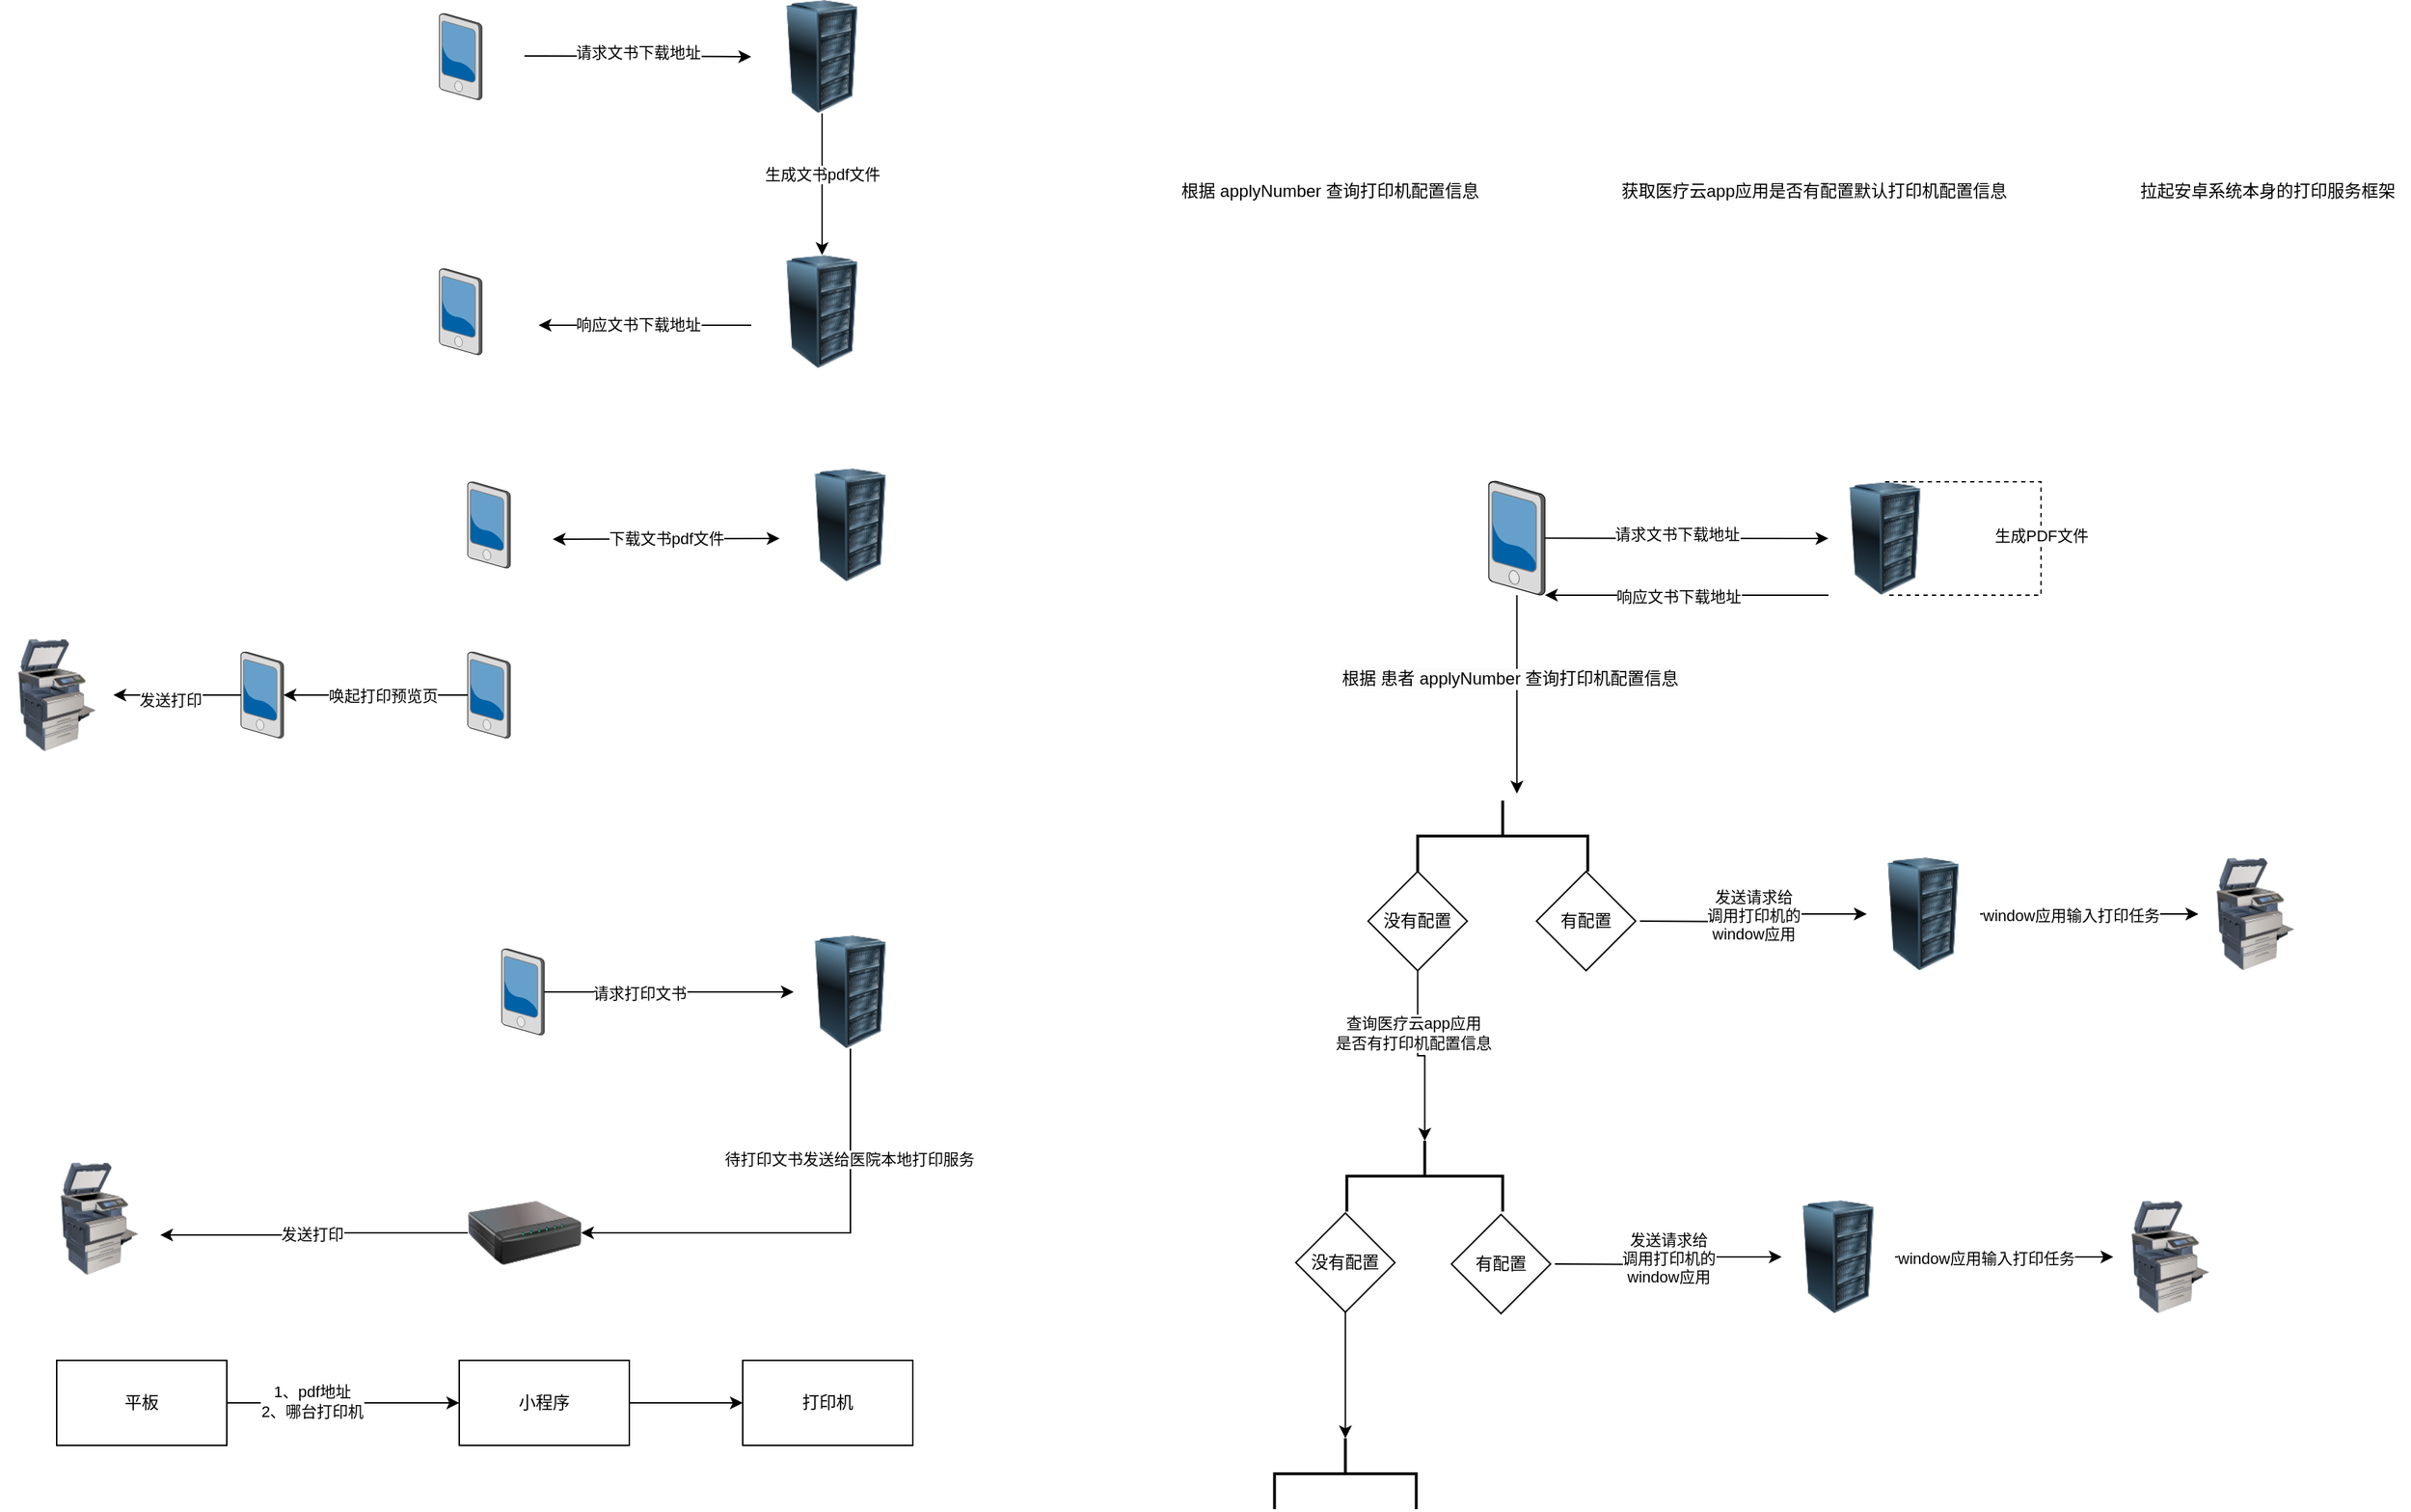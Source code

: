 <mxfile version="25.0.3">
  <diagram name="第 1 页" id="4Z4vOjG33hLCItT1rQMN">
    <mxGraphModel dx="1397" dy="812" grid="1" gridSize="10" guides="1" tooltips="1" connect="1" arrows="1" fold="1" page="1" pageScale="1" pageWidth="827" pageHeight="1169" math="0" shadow="0">
      <root>
        <mxCell id="0" />
        <mxCell id="1" parent="0" />
        <mxCell id="C9_ZeGXNqVljK5FA-xq8-1" value="" style="verticalLabelPosition=bottom;sketch=0;aspect=fixed;html=1;verticalAlign=top;strokeColor=none;align=center;outlineConnect=0;shape=mxgraph.citrix.pda;" parent="1" vertex="1">
          <mxGeometry x="340" y="119.5" width="30" height="61" as="geometry" />
        </mxCell>
        <mxCell id="C9_ZeGXNqVljK5FA-xq8-7" value="" style="edgeStyle=orthogonalEdgeStyle;rounded=0;orthogonalLoop=1;jettySize=auto;html=1;" parent="1" source="C9_ZeGXNqVljK5FA-xq8-2" target="C9_ZeGXNqVljK5FA-xq8-6" edge="1">
          <mxGeometry relative="1" as="geometry" />
        </mxCell>
        <mxCell id="C9_ZeGXNqVljK5FA-xq8-8" value="生成文书pdf文件" style="edgeLabel;html=1;align=center;verticalAlign=middle;resizable=0;points=[];" parent="C9_ZeGXNqVljK5FA-xq8-7" vertex="1" connectable="0">
          <mxGeometry x="-0.14" relative="1" as="geometry">
            <mxPoint as="offset" />
          </mxGeometry>
        </mxCell>
        <mxCell id="C9_ZeGXNqVljK5FA-xq8-2" value="" style="image;html=1;image=img/lib/clip_art/computers/Server_Rack_128x128.png" parent="1" vertex="1">
          <mxGeometry x="570" y="110" width="80" height="80" as="geometry" />
        </mxCell>
        <mxCell id="C9_ZeGXNqVljK5FA-xq8-3" value="" style="image;html=1;image=img/lib/clip_art/computers/Printer_Commercial_128x128.png" parent="1" vertex="1">
          <mxGeometry x="30" y="560.5" width="80" height="80" as="geometry" />
        </mxCell>
        <mxCell id="C9_ZeGXNqVljK5FA-xq8-4" value="" style="endArrow=classic;html=1;rounded=0;" parent="1" edge="1">
          <mxGeometry width="50" height="50" relative="1" as="geometry">
            <mxPoint x="400" y="149.5" as="sourcePoint" />
            <mxPoint x="560" y="150" as="targetPoint" />
          </mxGeometry>
        </mxCell>
        <mxCell id="C9_ZeGXNqVljK5FA-xq8-5" value="请求文书下载地址" style="edgeLabel;html=1;align=center;verticalAlign=middle;resizable=0;points=[];" parent="C9_ZeGXNqVljK5FA-xq8-4" vertex="1" connectable="0">
          <mxGeometry x="-0.363" y="3" relative="1" as="geometry">
            <mxPoint x="29" as="offset" />
          </mxGeometry>
        </mxCell>
        <mxCell id="C9_ZeGXNqVljK5FA-xq8-6" value="" style="image;html=1;image=img/lib/clip_art/computers/Server_Rack_128x128.png" parent="1" vertex="1">
          <mxGeometry x="570" y="290" width="80" height="80" as="geometry" />
        </mxCell>
        <mxCell id="C9_ZeGXNqVljK5FA-xq8-9" value="" style="verticalLabelPosition=bottom;sketch=0;aspect=fixed;html=1;verticalAlign=top;strokeColor=none;align=center;outlineConnect=0;shape=mxgraph.citrix.pda;" parent="1" vertex="1">
          <mxGeometry x="340" y="299.5" width="30" height="61" as="geometry" />
        </mxCell>
        <mxCell id="C9_ZeGXNqVljK5FA-xq8-10" value="" style="endArrow=classic;html=1;rounded=0;" parent="1" edge="1">
          <mxGeometry width="50" height="50" relative="1" as="geometry">
            <mxPoint x="560" y="339.5" as="sourcePoint" />
            <mxPoint x="410" y="339.5" as="targetPoint" />
          </mxGeometry>
        </mxCell>
        <mxCell id="C9_ZeGXNqVljK5FA-xq8-11" value="响应文书下载地址" style="edgeLabel;html=1;align=center;verticalAlign=middle;resizable=0;points=[];" parent="C9_ZeGXNqVljK5FA-xq8-10" vertex="1" connectable="0">
          <mxGeometry x="0.307" y="-1" relative="1" as="geometry">
            <mxPoint x="18" as="offset" />
          </mxGeometry>
        </mxCell>
        <mxCell id="C9_ZeGXNqVljK5FA-xq8-12" value="" style="verticalLabelPosition=bottom;sketch=0;aspect=fixed;html=1;verticalAlign=top;strokeColor=none;align=center;outlineConnect=0;shape=mxgraph.citrix.pda;" parent="1" vertex="1">
          <mxGeometry x="360" y="450" width="30" height="61" as="geometry" />
        </mxCell>
        <mxCell id="C9_ZeGXNqVljK5FA-xq8-13" value="" style="image;html=1;image=img/lib/clip_art/computers/Server_Rack_128x128.png" parent="1" vertex="1">
          <mxGeometry x="590" y="440.5" width="80" height="80" as="geometry" />
        </mxCell>
        <mxCell id="C9_ZeGXNqVljK5FA-xq8-16" value="" style="endArrow=classic;startArrow=classic;html=1;rounded=0;" parent="1" edge="1">
          <mxGeometry width="50" height="50" relative="1" as="geometry">
            <mxPoint x="420" y="490.5" as="sourcePoint" />
            <mxPoint x="580" y="490" as="targetPoint" />
          </mxGeometry>
        </mxCell>
        <mxCell id="C9_ZeGXNqVljK5FA-xq8-17" value="下载文书pdf文件" style="edgeLabel;html=1;align=center;verticalAlign=middle;resizable=0;points=[];" parent="C9_ZeGXNqVljK5FA-xq8-16" vertex="1" connectable="0">
          <mxGeometry x="-0.475" y="1" relative="1" as="geometry">
            <mxPoint x="38" as="offset" />
          </mxGeometry>
        </mxCell>
        <mxCell id="C9_ZeGXNqVljK5FA-xq8-20" value="" style="edgeStyle=orthogonalEdgeStyle;rounded=0;orthogonalLoop=1;jettySize=auto;html=1;" parent="1" source="C9_ZeGXNqVljK5FA-xq8-18" target="C9_ZeGXNqVljK5FA-xq8-19" edge="1">
          <mxGeometry relative="1" as="geometry">
            <mxPoint x="280" y="600.5" as="targetPoint" />
          </mxGeometry>
        </mxCell>
        <mxCell id="C9_ZeGXNqVljK5FA-xq8-21" value="唤起打印预览页" style="edgeLabel;html=1;align=center;verticalAlign=middle;resizable=0;points=[];" parent="C9_ZeGXNqVljK5FA-xq8-20" vertex="1" connectable="0">
          <mxGeometry x="0.169" relative="1" as="geometry">
            <mxPoint x="16" as="offset" />
          </mxGeometry>
        </mxCell>
        <mxCell id="C9_ZeGXNqVljK5FA-xq8-18" value="" style="verticalLabelPosition=bottom;sketch=0;aspect=fixed;html=1;verticalAlign=top;strokeColor=none;align=center;outlineConnect=0;shape=mxgraph.citrix.pda;" parent="1" vertex="1">
          <mxGeometry x="360" y="570" width="30" height="61" as="geometry" />
        </mxCell>
        <mxCell id="C9_ZeGXNqVljK5FA-xq8-22" value="" style="edgeStyle=orthogonalEdgeStyle;rounded=0;orthogonalLoop=1;jettySize=auto;html=1;" parent="1" source="C9_ZeGXNqVljK5FA-xq8-19" target="C9_ZeGXNqVljK5FA-xq8-3" edge="1">
          <mxGeometry relative="1" as="geometry" />
        </mxCell>
        <mxCell id="C9_ZeGXNqVljK5FA-xq8-23" value="发送打印" style="edgeLabel;html=1;align=center;verticalAlign=middle;resizable=0;points=[];" parent="C9_ZeGXNqVljK5FA-xq8-22" vertex="1" connectable="0">
          <mxGeometry x="0.111" y="3" relative="1" as="geometry">
            <mxPoint as="offset" />
          </mxGeometry>
        </mxCell>
        <mxCell id="C9_ZeGXNqVljK5FA-xq8-19" value="" style="verticalLabelPosition=bottom;sketch=0;aspect=fixed;html=1;verticalAlign=top;strokeColor=none;align=center;outlineConnect=0;shape=mxgraph.citrix.pda;" parent="1" vertex="1">
          <mxGeometry x="200" y="570" width="30" height="61" as="geometry" />
        </mxCell>
        <mxCell id="C9_ZeGXNqVljK5FA-xq8-28" value="" style="edgeStyle=orthogonalEdgeStyle;rounded=0;orthogonalLoop=1;jettySize=auto;html=1;" parent="1" source="C9_ZeGXNqVljK5FA-xq8-24" target="C9_ZeGXNqVljK5FA-xq8-26" edge="1">
          <mxGeometry relative="1" as="geometry">
            <mxPoint x="494" y="810" as="targetPoint" />
          </mxGeometry>
        </mxCell>
        <mxCell id="C9_ZeGXNqVljK5FA-xq8-29" value="请求打印文书" style="edgeLabel;html=1;align=center;verticalAlign=middle;resizable=0;points=[];" parent="C9_ZeGXNqVljK5FA-xq8-28" vertex="1" connectable="0">
          <mxGeometry x="-0.239" relative="1" as="geometry">
            <mxPoint y="1" as="offset" />
          </mxGeometry>
        </mxCell>
        <mxCell id="C9_ZeGXNqVljK5FA-xq8-24" value="" style="verticalLabelPosition=bottom;sketch=0;aspect=fixed;html=1;verticalAlign=top;strokeColor=none;align=center;outlineConnect=0;shape=mxgraph.citrix.pda;" parent="1" vertex="1">
          <mxGeometry x="384" y="779.5" width="30" height="61" as="geometry" />
        </mxCell>
        <mxCell id="C9_ZeGXNqVljK5FA-xq8-25" value="" style="image;html=1;image=img/lib/clip_art/computers/Printer_Commercial_128x128.png" parent="1" vertex="1">
          <mxGeometry x="60" y="930" width="80" height="80" as="geometry" />
        </mxCell>
        <mxCell id="C9_ZeGXNqVljK5FA-xq8-30" value="" style="edgeStyle=orthogonalEdgeStyle;rounded=0;orthogonalLoop=1;jettySize=auto;html=1;entryX=1;entryY=0.5;entryDx=0;entryDy=0;" parent="1" source="C9_ZeGXNqVljK5FA-xq8-26" target="C9_ZeGXNqVljK5FA-xq8-27" edge="1">
          <mxGeometry relative="1" as="geometry">
            <mxPoint x="630" y="930" as="targetPoint" />
            <Array as="points">
              <mxPoint x="630" y="980" />
            </Array>
          </mxGeometry>
        </mxCell>
        <mxCell id="C9_ZeGXNqVljK5FA-xq8-31" value="待打印文书发送给医院本地打印服务" style="edgeLabel;html=1;align=center;verticalAlign=middle;resizable=0;points=[];" parent="C9_ZeGXNqVljK5FA-xq8-30" vertex="1" connectable="0">
          <mxGeometry x="-0.522" y="-1" relative="1" as="geometry">
            <mxPoint y="1" as="offset" />
          </mxGeometry>
        </mxCell>
        <mxCell id="C9_ZeGXNqVljK5FA-xq8-26" value="" style="image;html=1;image=img/lib/clip_art/computers/Server_Rack_128x128.png" parent="1" vertex="1">
          <mxGeometry x="590" y="770" width="80" height="80" as="geometry" />
        </mxCell>
        <mxCell id="C9_ZeGXNqVljK5FA-xq8-32" value="" style="edgeStyle=orthogonalEdgeStyle;rounded=0;orthogonalLoop=1;jettySize=auto;html=1;entryX=1.038;entryY=0.644;entryDx=0;entryDy=0;entryPerimeter=0;" parent="1" source="C9_ZeGXNqVljK5FA-xq8-27" target="C9_ZeGXNqVljK5FA-xq8-25" edge="1">
          <mxGeometry relative="1" as="geometry">
            <mxPoint x="280" y="980" as="targetPoint" />
            <Array as="points">
              <mxPoint x="250" y="980" />
              <mxPoint x="250" y="981" />
            </Array>
          </mxGeometry>
        </mxCell>
        <mxCell id="C9_ZeGXNqVljK5FA-xq8-33" value="发送打印" style="edgeLabel;html=1;align=center;verticalAlign=middle;resizable=0;points=[];" parent="C9_ZeGXNqVljK5FA-xq8-32" vertex="1" connectable="0">
          <mxGeometry x="0.396" y="-3" relative="1" as="geometry">
            <mxPoint x="41" y="2" as="offset" />
          </mxGeometry>
        </mxCell>
        <mxCell id="C9_ZeGXNqVljK5FA-xq8-27" value="" style="image;html=1;image=img/lib/clip_art/networking/Print_Server_128x128.png" parent="1" vertex="1">
          <mxGeometry x="360" y="940" width="80" height="80" as="geometry" />
        </mxCell>
        <mxCell id="JyRxtPzMjF4cvIecIfeS-3" value="" style="edgeStyle=orthogonalEdgeStyle;rounded=0;orthogonalLoop=1;jettySize=auto;html=1;" parent="1" source="JyRxtPzMjF4cvIecIfeS-1" target="JyRxtPzMjF4cvIecIfeS-2" edge="1">
          <mxGeometry relative="1" as="geometry" />
        </mxCell>
        <mxCell id="JyRxtPzMjF4cvIecIfeS-7" value="1、pdf地址&lt;br&gt;2、哪台打印机" style="edgeLabel;html=1;align=center;verticalAlign=middle;resizable=0;points=[];" parent="JyRxtPzMjF4cvIecIfeS-3" vertex="1" connectable="0">
          <mxGeometry x="-0.274" y="1" relative="1" as="geometry">
            <mxPoint as="offset" />
          </mxGeometry>
        </mxCell>
        <mxCell id="JyRxtPzMjF4cvIecIfeS-1" value="平板" style="rounded=0;whiteSpace=wrap;html=1;" parent="1" vertex="1">
          <mxGeometry x="70" y="1070" width="120" height="60" as="geometry" />
        </mxCell>
        <mxCell id="JyRxtPzMjF4cvIecIfeS-6" value="" style="edgeStyle=orthogonalEdgeStyle;rounded=0;orthogonalLoop=1;jettySize=auto;html=1;" parent="1" source="JyRxtPzMjF4cvIecIfeS-2" target="JyRxtPzMjF4cvIecIfeS-5" edge="1">
          <mxGeometry relative="1" as="geometry" />
        </mxCell>
        <mxCell id="JyRxtPzMjF4cvIecIfeS-2" value="小程序" style="rounded=0;whiteSpace=wrap;html=1;" parent="1" vertex="1">
          <mxGeometry x="354" y="1070" width="120" height="60" as="geometry" />
        </mxCell>
        <mxCell id="JyRxtPzMjF4cvIecIfeS-5" value="打印机" style="rounded=0;whiteSpace=wrap;html=1;" parent="1" vertex="1">
          <mxGeometry x="554" y="1070" width="120" height="60" as="geometry" />
        </mxCell>
        <mxCell id="PmHOLb2PflUZi9dplfsK-1" value="根据 applyNumber 查询打印机配置信息" style="text;html=1;align=center;verticalAlign=middle;whiteSpace=wrap;rounded=0;" vertex="1" parent="1">
          <mxGeometry x="827" y="230" width="283" height="30" as="geometry" />
        </mxCell>
        <mxCell id="PmHOLb2PflUZi9dplfsK-2" value="获取医疗云app应用是否有配置默认打印机配置信息" style="text;html=1;align=center;verticalAlign=middle;whiteSpace=wrap;rounded=0;" vertex="1" parent="1">
          <mxGeometry x="1160" y="230" width="300" height="30" as="geometry" />
        </mxCell>
        <mxCell id="PmHOLb2PflUZi9dplfsK-3" value="拉起安卓系统本身的打印服务框架" style="text;html=1;align=center;verticalAlign=middle;whiteSpace=wrap;rounded=0;" vertex="1" parent="1">
          <mxGeometry x="1530" y="230" width="200" height="30" as="geometry" />
        </mxCell>
        <mxCell id="PmHOLb2PflUZi9dplfsK-19" style="edgeStyle=orthogonalEdgeStyle;rounded=0;orthogonalLoop=1;jettySize=auto;html=1;entryX=0.5;entryY=0;entryDx=0;entryDy=0;" edge="1" parent="1" source="PmHOLb2PflUZi9dplfsK-4">
          <mxGeometry relative="1" as="geometry">
            <mxPoint x="1100.21" y="670" as="targetPoint" />
          </mxGeometry>
        </mxCell>
        <mxCell id="PmHOLb2PflUZi9dplfsK-20" value="&lt;span style=&quot;font-size: 12px; text-wrap-mode: wrap; background-color: rgb(251, 251, 251);&quot;&gt;根据 患者 applyNumber 查询打印机配置信息&lt;/span&gt;" style="edgeLabel;html=1;align=center;verticalAlign=middle;resizable=0;points=[];" vertex="1" connectable="0" parent="PmHOLb2PflUZi9dplfsK-19">
          <mxGeometry x="-0.133" y="-5" relative="1" as="geometry">
            <mxPoint y="-2" as="offset" />
          </mxGeometry>
        </mxCell>
        <mxCell id="PmHOLb2PflUZi9dplfsK-4" value="" style="verticalLabelPosition=bottom;sketch=0;aspect=fixed;html=1;verticalAlign=top;strokeColor=none;align=center;outlineConnect=0;shape=mxgraph.citrix.pda;" vertex="1" parent="1">
          <mxGeometry x="1080.41" y="449.5" width="39.59" height="80.5" as="geometry" />
        </mxCell>
        <mxCell id="PmHOLb2PflUZi9dplfsK-7" value="" style="image;html=1;image=img/lib/clip_art/computers/Server_Rack_128x128.png" vertex="1" parent="1">
          <mxGeometry x="1320" y="450" width="80" height="80" as="geometry" />
        </mxCell>
        <mxCell id="PmHOLb2PflUZi9dplfsK-8" value="" style="endArrow=classic;html=1;rounded=0;" edge="1" parent="1" source="PmHOLb2PflUZi9dplfsK-4" target="PmHOLb2PflUZi9dplfsK-7">
          <mxGeometry width="50" height="50" relative="1" as="geometry">
            <mxPoint x="1150" y="489.5" as="sourcePoint" />
            <mxPoint x="1310" y="490" as="targetPoint" />
          </mxGeometry>
        </mxCell>
        <mxCell id="PmHOLb2PflUZi9dplfsK-9" value="请求文书下载地址" style="edgeLabel;html=1;align=center;verticalAlign=middle;resizable=0;points=[];" vertex="1" connectable="0" parent="PmHOLb2PflUZi9dplfsK-8">
          <mxGeometry x="-0.363" y="3" relative="1" as="geometry">
            <mxPoint x="29" as="offset" />
          </mxGeometry>
        </mxCell>
        <mxCell id="PmHOLb2PflUZi9dplfsK-14" value="" style="endArrow=none;dashed=1;html=1;rounded=0;exitX=0.5;exitY=0;exitDx=0;exitDy=0;entryX=0.5;entryY=1;entryDx=0;entryDy=0;" edge="1" parent="1" source="PmHOLb2PflUZi9dplfsK-7" target="PmHOLb2PflUZi9dplfsK-7">
          <mxGeometry width="50" height="50" relative="1" as="geometry">
            <mxPoint x="1410" y="420" as="sourcePoint" />
            <mxPoint x="1350" y="570" as="targetPoint" />
            <Array as="points">
              <mxPoint x="1470" y="450" />
              <mxPoint x="1470" y="530" />
            </Array>
          </mxGeometry>
        </mxCell>
        <mxCell id="PmHOLb2PflUZi9dplfsK-15" value="生成PDF文件" style="edgeLabel;html=1;align=center;verticalAlign=middle;resizable=0;points=[];" vertex="1" connectable="0" parent="PmHOLb2PflUZi9dplfsK-14">
          <mxGeometry x="0.044" relative="1" as="geometry">
            <mxPoint y="-9" as="offset" />
          </mxGeometry>
        </mxCell>
        <mxCell id="PmHOLb2PflUZi9dplfsK-16" value="" style="endArrow=classic;html=1;rounded=0;exitX=0;exitY=1;exitDx=0;exitDy=0;" edge="1" parent="1" source="PmHOLb2PflUZi9dplfsK-7">
          <mxGeometry width="50" height="50" relative="1" as="geometry">
            <mxPoint x="1230" y="585" as="sourcePoint" />
            <mxPoint x="1120" y="530" as="targetPoint" />
          </mxGeometry>
        </mxCell>
        <mxCell id="PmHOLb2PflUZi9dplfsK-17" value="响应文书下载地址" style="edgeLabel;html=1;align=center;verticalAlign=middle;resizable=0;points=[];" vertex="1" connectable="0" parent="PmHOLb2PflUZi9dplfsK-16">
          <mxGeometry x="0.213" y="1" relative="1" as="geometry">
            <mxPoint x="15" as="offset" />
          </mxGeometry>
        </mxCell>
        <mxCell id="PmHOLb2PflUZi9dplfsK-21" value="" style="image;html=1;image=img/lib/clip_art/computers/Server_Rack_128x128.png" vertex="1" parent="1">
          <mxGeometry x="1347" y="715" width="80" height="80" as="geometry" />
        </mxCell>
        <mxCell id="PmHOLb2PflUZi9dplfsK-22" style="edgeStyle=orthogonalEdgeStyle;rounded=0;orthogonalLoop=1;jettySize=auto;html=1;entryX=0;entryY=0.5;entryDx=0;entryDy=0;exitX=1;exitY=0.5;exitDx=0;exitDy=0;" edge="1" parent="1" target="PmHOLb2PflUZi9dplfsK-21">
          <mxGeometry relative="1" as="geometry">
            <mxPoint x="1187" y="760" as="sourcePoint" />
            <mxPoint x="1410.83" y="798" as="targetPoint" />
          </mxGeometry>
        </mxCell>
        <mxCell id="PmHOLb2PflUZi9dplfsK-23" value="发送请求给&lt;div&gt;调用打印机的&lt;/div&gt;&lt;div&gt;window应用&lt;/div&gt;" style="edgeLabel;html=1;align=center;verticalAlign=middle;resizable=0;points=[];" vertex="1" connectable="0" parent="PmHOLb2PflUZi9dplfsK-22">
          <mxGeometry x="0.033" y="1" relative="1" as="geometry">
            <mxPoint as="offset" />
          </mxGeometry>
        </mxCell>
        <mxCell id="PmHOLb2PflUZi9dplfsK-24" value="" style="image;html=1;image=img/lib/clip_art/computers/Printer_Commercial_128x128.png" vertex="1" parent="1">
          <mxGeometry x="1581" y="715" width="80" height="80" as="geometry" />
        </mxCell>
        <mxCell id="PmHOLb2PflUZi9dplfsK-26" style="edgeStyle=orthogonalEdgeStyle;rounded=0;orthogonalLoop=1;jettySize=auto;html=1;exitX=1;exitY=0.5;exitDx=0;exitDy=0;entryX=0;entryY=0.5;entryDx=0;entryDy=0;" edge="1" parent="1" source="PmHOLb2PflUZi9dplfsK-21" target="PmHOLb2PflUZi9dplfsK-24">
          <mxGeometry relative="1" as="geometry">
            <mxPoint x="1487.79" y="788" as="sourcePoint" />
            <mxPoint x="1680.83" y="788.64" as="targetPoint" />
          </mxGeometry>
        </mxCell>
        <mxCell id="PmHOLb2PflUZi9dplfsK-27" value="window应用输入打印任务" style="edgeLabel;html=1;align=center;verticalAlign=middle;resizable=0;points=[];" vertex="1" connectable="0" parent="PmHOLb2PflUZi9dplfsK-26">
          <mxGeometry x="-0.17" y="-1" relative="1" as="geometry">
            <mxPoint as="offset" />
          </mxGeometry>
        </mxCell>
        <mxCell id="PmHOLb2PflUZi9dplfsK-28" value="" style="strokeWidth=2;html=1;shape=mxgraph.flowchart.annotation_2;align=left;labelPosition=right;pointerEvents=1;rotation=90;" vertex="1" parent="1">
          <mxGeometry x="1065.2" y="640" width="50" height="120" as="geometry" />
        </mxCell>
        <mxCell id="PmHOLb2PflUZi9dplfsK-29" value="&lt;div&gt;有配置&lt;/div&gt;" style="rhombus;whiteSpace=wrap;html=1;" vertex="1" parent="1">
          <mxGeometry x="1114" y="725" width="70" height="70" as="geometry" />
        </mxCell>
        <mxCell id="PmHOLb2PflUZi9dplfsK-31" value="&lt;span style=&quot;background-color: initial;&quot;&gt;没有配置&lt;/span&gt;" style="rhombus;whiteSpace=wrap;html=1;" vertex="1" parent="1">
          <mxGeometry x="995.2" y="725" width="70" height="70" as="geometry" />
        </mxCell>
        <mxCell id="PmHOLb2PflUZi9dplfsK-32" value="" style="strokeWidth=2;html=1;shape=mxgraph.flowchart.annotation_2;align=left;labelPosition=right;pointerEvents=1;rotation=90;" vertex="1" parent="1">
          <mxGeometry x="1010.2" y="885" width="50" height="110" as="geometry" />
        </mxCell>
        <mxCell id="PmHOLb2PflUZi9dplfsK-33" style="edgeStyle=orthogonalEdgeStyle;rounded=0;orthogonalLoop=1;jettySize=auto;html=1;exitX=0.5;exitY=1;exitDx=0;exitDy=0;entryX=0;entryY=0.5;entryDx=0;entryDy=0;entryPerimeter=0;" edge="1" parent="1" source="PmHOLb2PflUZi9dplfsK-31" target="PmHOLb2PflUZi9dplfsK-32">
          <mxGeometry relative="1" as="geometry" />
        </mxCell>
        <mxCell id="PmHOLb2PflUZi9dplfsK-34" value="查询医疗云app应用&lt;div&gt;是否有打印机配置信息&lt;/div&gt;" style="edgeLabel;html=1;align=center;verticalAlign=middle;resizable=0;points=[];" vertex="1" connectable="0" parent="PmHOLb2PflUZi9dplfsK-33">
          <mxGeometry x="-0.294" y="-3" relative="1" as="geometry">
            <mxPoint as="offset" />
          </mxGeometry>
        </mxCell>
        <mxCell id="PmHOLb2PflUZi9dplfsK-35" value="" style="image;html=1;image=img/lib/clip_art/computers/Server_Rack_128x128.png" vertex="1" parent="1">
          <mxGeometry x="1287" y="957" width="80" height="80" as="geometry" />
        </mxCell>
        <mxCell id="PmHOLb2PflUZi9dplfsK-36" style="edgeStyle=orthogonalEdgeStyle;rounded=0;orthogonalLoop=1;jettySize=auto;html=1;entryX=0;entryY=0.5;entryDx=0;entryDy=0;exitX=1;exitY=0.5;exitDx=0;exitDy=0;" edge="1" parent="1" target="PmHOLb2PflUZi9dplfsK-35">
          <mxGeometry relative="1" as="geometry">
            <mxPoint x="1127" y="1002" as="sourcePoint" />
            <mxPoint x="1350.83" y="1040" as="targetPoint" />
          </mxGeometry>
        </mxCell>
        <mxCell id="PmHOLb2PflUZi9dplfsK-37" value="发送请求给&lt;div&gt;调用打印机的&lt;/div&gt;&lt;div&gt;window应用&lt;/div&gt;" style="edgeLabel;html=1;align=center;verticalAlign=middle;resizable=0;points=[];" vertex="1" connectable="0" parent="PmHOLb2PflUZi9dplfsK-36">
          <mxGeometry x="0.033" y="1" relative="1" as="geometry">
            <mxPoint as="offset" />
          </mxGeometry>
        </mxCell>
        <mxCell id="PmHOLb2PflUZi9dplfsK-38" value="" style="image;html=1;image=img/lib/clip_art/computers/Printer_Commercial_128x128.png" vertex="1" parent="1">
          <mxGeometry x="1521" y="957" width="80" height="80" as="geometry" />
        </mxCell>
        <mxCell id="PmHOLb2PflUZi9dplfsK-39" style="edgeStyle=orthogonalEdgeStyle;rounded=0;orthogonalLoop=1;jettySize=auto;html=1;exitX=1;exitY=0.5;exitDx=0;exitDy=0;entryX=0;entryY=0.5;entryDx=0;entryDy=0;" edge="1" parent="1" source="PmHOLb2PflUZi9dplfsK-35" target="PmHOLb2PflUZi9dplfsK-38">
          <mxGeometry relative="1" as="geometry">
            <mxPoint x="1427.79" y="1030" as="sourcePoint" />
            <mxPoint x="1620.83" y="1030.64" as="targetPoint" />
          </mxGeometry>
        </mxCell>
        <mxCell id="PmHOLb2PflUZi9dplfsK-40" value="window应用输入打印任务" style="edgeLabel;html=1;align=center;verticalAlign=middle;resizable=0;points=[];" vertex="1" connectable="0" parent="PmHOLb2PflUZi9dplfsK-39">
          <mxGeometry x="-0.17" y="-1" relative="1" as="geometry">
            <mxPoint as="offset" />
          </mxGeometry>
        </mxCell>
        <mxCell id="PmHOLb2PflUZi9dplfsK-41" value="&lt;div&gt;有配置&lt;/div&gt;" style="rhombus;whiteSpace=wrap;html=1;" vertex="1" parent="1">
          <mxGeometry x="1054" y="967" width="70" height="70" as="geometry" />
        </mxCell>
        <mxCell id="PmHOLb2PflUZi9dplfsK-42" value="&lt;span style=&quot;background-color: initial;&quot;&gt;没有配置&lt;/span&gt;" style="rhombus;whiteSpace=wrap;html=1;" vertex="1" parent="1">
          <mxGeometry x="944.2" y="966" width="70" height="70" as="geometry" />
        </mxCell>
        <mxCell id="PmHOLb2PflUZi9dplfsK-43" value="" style="strokeWidth=2;html=1;shape=mxgraph.flowchart.annotation_2;align=left;labelPosition=right;pointerEvents=1;rotation=90;" vertex="1" parent="1">
          <mxGeometry x="954.2" y="1100" width="50" height="100" as="geometry" />
        </mxCell>
        <mxCell id="PmHOLb2PflUZi9dplfsK-44" style="edgeStyle=orthogonalEdgeStyle;rounded=0;orthogonalLoop=1;jettySize=auto;html=1;exitX=0.5;exitY=1;exitDx=0;exitDy=0;entryX=0;entryY=0.5;entryDx=0;entryDy=0;entryPerimeter=0;" edge="1" parent="1" source="PmHOLb2PflUZi9dplfsK-42" target="PmHOLb2PflUZi9dplfsK-43">
          <mxGeometry relative="1" as="geometry" />
        </mxCell>
      </root>
    </mxGraphModel>
  </diagram>
</mxfile>
